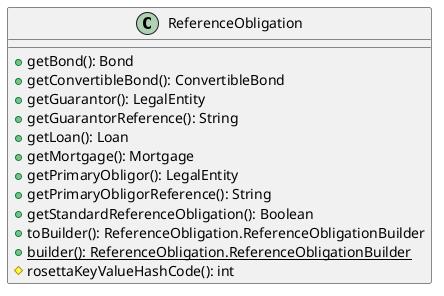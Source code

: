@startuml

    class ReferenceObligation [[ReferenceObligation.html]] {
        +getBond(): Bond
        +getConvertibleBond(): ConvertibleBond
        +getGuarantor(): LegalEntity
        +getGuarantorReference(): String
        +getLoan(): Loan
        +getMortgage(): Mortgage
        +getPrimaryObligor(): LegalEntity
        +getPrimaryObligorReference(): String
        +getStandardReferenceObligation(): Boolean
        +toBuilder(): ReferenceObligation.ReferenceObligationBuilder
        {static} +builder(): ReferenceObligation.ReferenceObligationBuilder
        #rosettaKeyValueHashCode(): int
    }

@enduml

